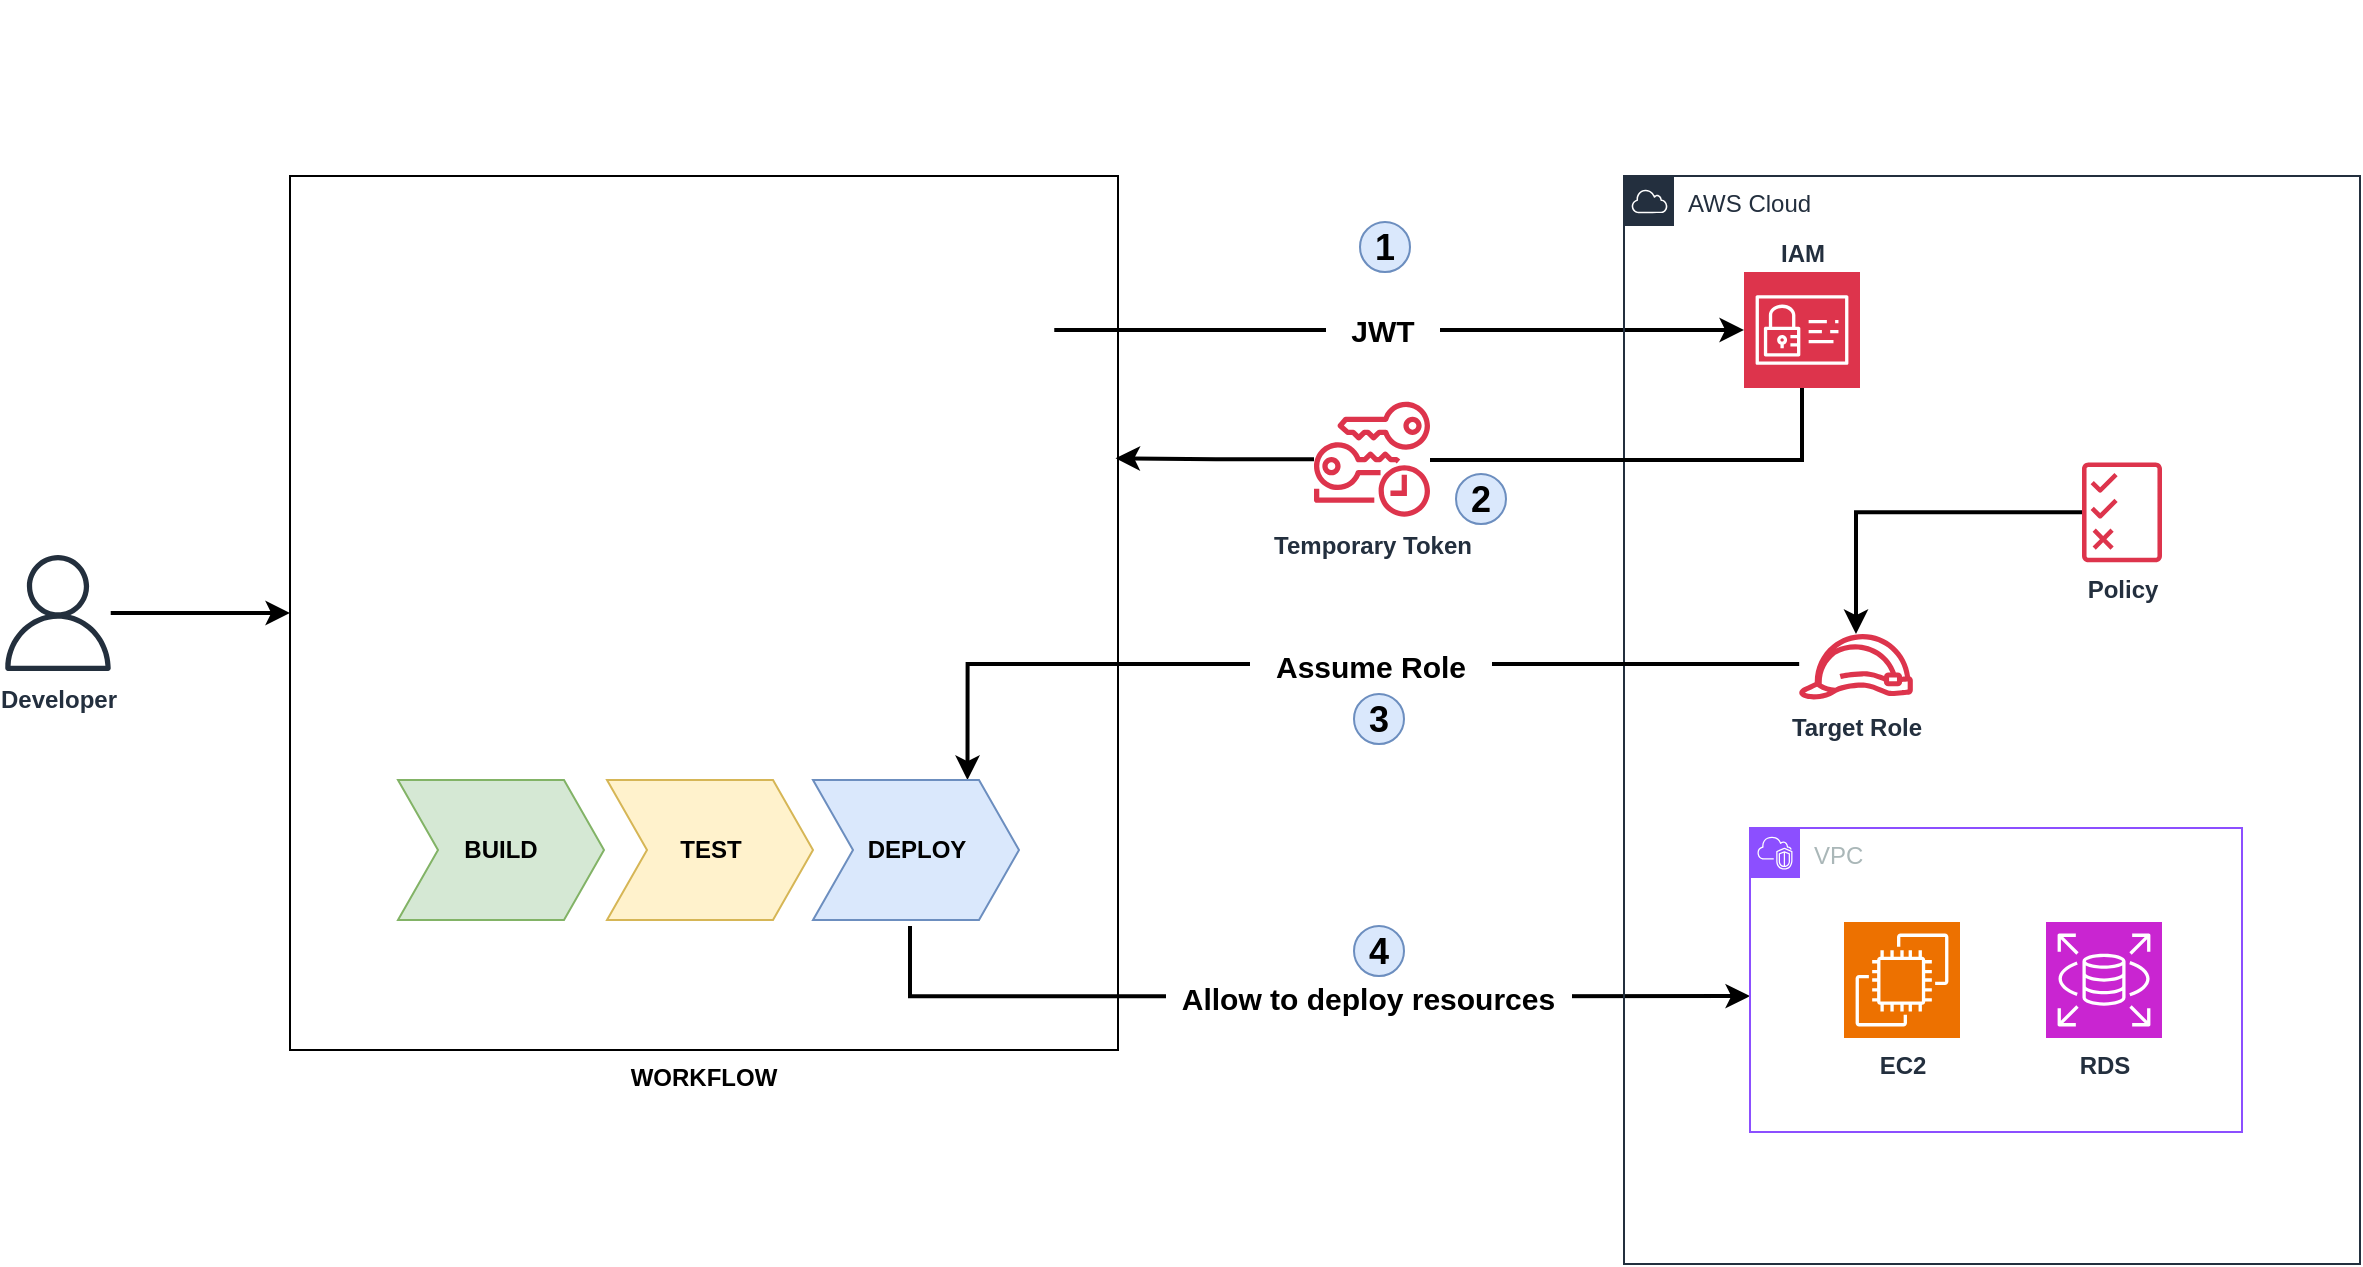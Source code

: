 <mxfile version="26.0.10">
  <diagram name="Page-1" id="mpW6AhN68Vn9ISKh322Q">
    <mxGraphModel dx="963" dy="830" grid="0" gridSize="10" guides="1" tooltips="1" connect="1" arrows="1" fold="1" page="0" pageScale="1" pageWidth="850" pageHeight="1100" math="0" shadow="0">
      <root>
        <mxCell id="0" />
        <mxCell id="1" parent="0" />
        <mxCell id="NJWP0eBdP3ZcLHclyF9u-3" value="WORKFLOW" style="whiteSpace=wrap;html=1;shadow=0;labelPosition=center;verticalLabelPosition=bottom;align=center;verticalAlign=top;fontStyle=1" vertex="1" parent="1">
          <mxGeometry x="620" y="246" width="414" height="437" as="geometry" />
        </mxCell>
        <mxCell id="NJWP0eBdP3ZcLHclyF9u-48" style="edgeStyle=orthogonalEdgeStyle;rounded=0;orthogonalLoop=1;jettySize=auto;html=1;entryX=0;entryY=0.5;entryDx=0;entryDy=0;strokeWidth=2;" edge="1" parent="1" source="NJWP0eBdP3ZcLHclyF9u-2" target="NJWP0eBdP3ZcLHclyF9u-3">
          <mxGeometry relative="1" as="geometry" />
        </mxCell>
        <mxCell id="NJWP0eBdP3ZcLHclyF9u-2" value="Developer" style="sketch=0;outlineConnect=0;fontColor=#232F3E;gradientColor=none;fillColor=#232F3D;strokeColor=none;dashed=0;verticalLabelPosition=bottom;verticalAlign=top;align=center;html=1;fontSize=12;fontStyle=1;aspect=fixed;pointerEvents=1;shape=mxgraph.aws4.user;" vertex="1" parent="1">
          <mxGeometry x="475" y="435.5" width="58" height="58" as="geometry" />
        </mxCell>
        <mxCell id="NJWP0eBdP3ZcLHclyF9u-27" style="edgeStyle=orthogonalEdgeStyle;rounded=0;orthogonalLoop=1;jettySize=auto;html=1;strokeWidth=2;" edge="1" parent="1">
          <mxGeometry relative="1" as="geometry">
            <mxPoint x="930" y="621" as="sourcePoint" />
            <mxPoint x="1350" y="656.053" as="targetPoint" />
            <Array as="points">
              <mxPoint x="930" y="656" />
            </Array>
          </mxGeometry>
        </mxCell>
        <mxCell id="NJWP0eBdP3ZcLHclyF9u-28" value="&amp;nbsp; Allow to deploy resources&amp;nbsp;&amp;nbsp;" style="edgeLabel;html=1;align=center;verticalAlign=middle;resizable=0;points=[];fontSize=15;spacingLeft=0;spacingRight=0;spacing=2;fontStyle=1" vertex="1" connectable="0" parent="NJWP0eBdP3ZcLHclyF9u-27">
          <mxGeometry x="0.028" y="-2" relative="1" as="geometry">
            <mxPoint x="30" y="-1" as="offset" />
          </mxGeometry>
        </mxCell>
        <mxCell id="NJWP0eBdP3ZcLHclyF9u-9" value="" style="shape=image;verticalLabelPosition=bottom;labelBackgroundColor=default;verticalAlign=top;aspect=fixed;imageAspect=0;image=https://seeklogo.com/images/G/gitlab-logo-8862C2F80F-seeklogo.com.png;clipPath=inset(38.67% 4.33% 39% 3.67%);" vertex="1" parent="1">
          <mxGeometry x="632" y="257" width="152.41" height="37" as="geometry" />
        </mxCell>
        <mxCell id="NJWP0eBdP3ZcLHclyF9u-42" style="edgeStyle=orthogonalEdgeStyle;rounded=0;orthogonalLoop=1;jettySize=auto;html=1;strokeWidth=2;" edge="1" parent="1" source="NJWP0eBdP3ZcLHclyF9u-10" target="NJWP0eBdP3ZcLHclyF9u-18">
          <mxGeometry relative="1" as="geometry" />
        </mxCell>
        <mxCell id="NJWP0eBdP3ZcLHclyF9u-47" value="&lt;b&gt;&lt;font style=&quot;font-size: 15px;&quot;&gt;&amp;nbsp; &amp;nbsp;JWT&amp;nbsp; &amp;nbsp;&lt;/font&gt;&lt;/b&gt;" style="edgeLabel;html=1;align=center;verticalAlign=middle;resizable=0;points=[];" vertex="1" connectable="0" parent="NJWP0eBdP3ZcLHclyF9u-42">
          <mxGeometry x="-0.053" relative="1" as="geometry">
            <mxPoint as="offset" />
          </mxGeometry>
        </mxCell>
        <mxCell id="NJWP0eBdP3ZcLHclyF9u-10" value="" style="shape=image;verticalLabelPosition=bottom;labelBackgroundColor=default;verticalAlign=top;aspect=fixed;imageAspect=0;image=https://www.loginradius.com/wp-content/uploads/2020/01/PNG_OpenID-e1672262626156.png;" vertex="1" parent="1">
          <mxGeometry x="870" y="298.5" width="132.13" height="49" as="geometry" />
        </mxCell>
        <mxCell id="NJWP0eBdP3ZcLHclyF9u-15" value="AWS Cloud" style="points=[[0,0],[0.25,0],[0.5,0],[0.75,0],[1,0],[1,0.25],[1,0.5],[1,0.75],[1,1],[0.75,1],[0.5,1],[0.25,1],[0,1],[0,0.75],[0,0.5],[0,0.25]];outlineConnect=0;gradientColor=none;html=1;whiteSpace=wrap;fontSize=12;fontStyle=0;container=0;pointerEvents=0;collapsible=0;recursiveResize=0;shape=mxgraph.aws4.group;grIcon=mxgraph.aws4.group_aws_cloud;strokeColor=#232F3E;fillColor=none;verticalAlign=top;align=left;spacingLeft=30;fontColor=#232F3E;dashed=0;" vertex="1" parent="1">
          <mxGeometry x="1287" y="246" width="368" height="544" as="geometry" />
        </mxCell>
        <mxCell id="NJWP0eBdP3ZcLHclyF9u-17" value="" style="shape=image;verticalLabelPosition=bottom;labelBackgroundColor=default;verticalAlign=top;aspect=fixed;imageAspect=0;image=https://img.icons8.com/color/200/amazon-web-services.png;clipPath=inset(20% 0% 14.5% 0%);" vertex="1" parent="1">
          <mxGeometry x="1561.87" y="158" width="93.13" height="61" as="geometry" />
        </mxCell>
        <mxCell id="NJWP0eBdP3ZcLHclyF9u-19" value="Temporary Token" style="sketch=0;outlineConnect=0;fontColor=#232F3E;gradientColor=none;fillColor=#DD344C;strokeColor=none;dashed=0;verticalLabelPosition=bottom;verticalAlign=top;align=center;html=1;fontSize=12;fontStyle=1;aspect=fixed;pointerEvents=1;shape=mxgraph.aws4.temporary_security_credential;" vertex="1" parent="1">
          <mxGeometry x="1132" y="358.25" width="58" height="58.75" as="geometry" />
        </mxCell>
        <mxCell id="NJWP0eBdP3ZcLHclyF9u-43" style="edgeStyle=orthogonalEdgeStyle;rounded=0;orthogonalLoop=1;jettySize=auto;html=1;fontStyle=1;strokeWidth=2;endArrow=none;startFill=0;" edge="1" parent="1" source="NJWP0eBdP3ZcLHclyF9u-18" target="NJWP0eBdP3ZcLHclyF9u-19">
          <mxGeometry relative="1" as="geometry">
            <Array as="points">
              <mxPoint x="1376" y="388" />
            </Array>
          </mxGeometry>
        </mxCell>
        <mxCell id="NJWP0eBdP3ZcLHclyF9u-18" value="IAM" style="sketch=0;points=[[0,0,0],[0.25,0,0],[0.5,0,0],[0.75,0,0],[1,0,0],[0,1,0],[0.25,1,0],[0.5,1,0],[0.75,1,0],[1,1,0],[0,0.25,0],[0,0.5,0],[0,0.75,0],[1,0.25,0],[1,0.5,0],[1,0.75,0]];outlineConnect=0;fontColor=#232F3E;fillColor=#DD344C;strokeColor=#ffffff;dashed=0;verticalLabelPosition=top;verticalAlign=bottom;align=center;html=1;fontSize=12;fontStyle=1;aspect=fixed;shape=mxgraph.aws4.resourceIcon;resIcon=mxgraph.aws4.identity_and_access_management;labelPosition=center;" vertex="1" parent="1">
          <mxGeometry x="1347" y="294" width="58" height="58" as="geometry" />
        </mxCell>
        <mxCell id="NJWP0eBdP3ZcLHclyF9u-32" style="edgeStyle=orthogonalEdgeStyle;rounded=0;orthogonalLoop=1;jettySize=auto;html=1;strokeWidth=2;" edge="1" parent="1" source="NJWP0eBdP3ZcLHclyF9u-20" target="NJWP0eBdP3ZcLHclyF9u-21">
          <mxGeometry relative="1" as="geometry" />
        </mxCell>
        <mxCell id="NJWP0eBdP3ZcLHclyF9u-20" value="Policy" style="sketch=0;outlineConnect=0;fontColor=#232F3E;gradientColor=none;fillColor=#DD344C;strokeColor=none;dashed=0;verticalLabelPosition=bottom;verticalAlign=top;align=center;html=1;fontSize=12;fontStyle=1;aspect=fixed;pointerEvents=1;shape=mxgraph.aws4.permissions;" vertex="1" parent="1">
          <mxGeometry x="1516" y="389" width="40" height="50.33" as="geometry" />
        </mxCell>
        <mxCell id="NJWP0eBdP3ZcLHclyF9u-33" style="edgeStyle=orthogonalEdgeStyle;rounded=0;orthogonalLoop=1;jettySize=auto;html=1;entryX=0.75;entryY=0;entryDx=0;entryDy=0;strokeWidth=2;" edge="1" parent="1" source="NJWP0eBdP3ZcLHclyF9u-21" target="NJWP0eBdP3ZcLHclyF9u-8">
          <mxGeometry relative="1" as="geometry">
            <Array as="points">
              <mxPoint x="1396" y="490" />
              <mxPoint x="959" y="490" />
            </Array>
          </mxGeometry>
        </mxCell>
        <mxCell id="NJWP0eBdP3ZcLHclyF9u-37" value="&lt;font&gt;&lt;b&gt;&amp;nbsp; &amp;nbsp;Assume Role&amp;nbsp; &amp;nbsp;&lt;/b&gt;&lt;/font&gt;" style="edgeLabel;html=1;align=center;verticalAlign=middle;resizable=0;points=[];fontSize=15;" vertex="1" connectable="0" parent="NJWP0eBdP3ZcLHclyF9u-33">
          <mxGeometry x="-0.048" relative="1" as="geometry">
            <mxPoint x="11" y="1" as="offset" />
          </mxGeometry>
        </mxCell>
        <mxCell id="NJWP0eBdP3ZcLHclyF9u-21" value="Target Role" style="sketch=0;outlineConnect=0;fontColor=#232F3E;gradientColor=none;fillColor=#DD344C;strokeColor=none;dashed=0;verticalLabelPosition=bottom;verticalAlign=top;align=center;html=1;fontSize=12;fontStyle=1;aspect=fixed;pointerEvents=1;shape=mxgraph.aws4.role;" vertex="1" parent="1">
          <mxGeometry x="1374" y="475" width="58" height="32.72" as="geometry" />
        </mxCell>
        <mxCell id="NJWP0eBdP3ZcLHclyF9u-23" value="VPC" style="points=[[0,0],[0.25,0],[0.5,0],[0.75,0],[1,0],[1,0.25],[1,0.5],[1,0.75],[1,1],[0.75,1],[0.5,1],[0.25,1],[0,1],[0,0.75],[0,0.5],[0,0.25]];outlineConnect=0;gradientColor=none;html=1;whiteSpace=wrap;fontSize=12;fontStyle=0;container=1;pointerEvents=0;collapsible=0;recursiveResize=0;shape=mxgraph.aws4.group;grIcon=mxgraph.aws4.group_vpc2;strokeColor=#8C4FFF;fillColor=none;verticalAlign=top;align=left;spacingLeft=30;fontColor=#AAB7B8;dashed=0;" vertex="1" parent="1">
          <mxGeometry x="1350" y="572" width="246" height="152" as="geometry" />
        </mxCell>
        <mxCell id="NJWP0eBdP3ZcLHclyF9u-24" value="EC2" style="sketch=0;points=[[0,0,0],[0.25,0,0],[0.5,0,0],[0.75,0,0],[1,0,0],[0,1,0],[0.25,1,0],[0.5,1,0],[0.75,1,0],[1,1,0],[0,0.25,0],[0,0.5,0],[0,0.75,0],[1,0.25,0],[1,0.5,0],[1,0.75,0]];outlineConnect=0;fontColor=#232F3E;fillColor=#ED7100;strokeColor=#ffffff;dashed=0;verticalLabelPosition=bottom;verticalAlign=top;align=center;html=1;fontSize=12;fontStyle=1;aspect=fixed;shape=mxgraph.aws4.resourceIcon;resIcon=mxgraph.aws4.ec2;" vertex="1" parent="NJWP0eBdP3ZcLHclyF9u-23">
          <mxGeometry x="47" y="47" width="58" height="58" as="geometry" />
        </mxCell>
        <mxCell id="NJWP0eBdP3ZcLHclyF9u-25" value="RDS" style="sketch=0;points=[[0,0,0],[0.25,0,0],[0.5,0,0],[0.75,0,0],[1,0,0],[0,1,0],[0.25,1,0],[0.5,1,0],[0.75,1,0],[1,1,0],[0,0.25,0],[0,0.5,0],[0,0.75,0],[1,0.25,0],[1,0.5,0],[1,0.75,0]];outlineConnect=0;fontColor=#232F3E;fillColor=#C925D1;strokeColor=#ffffff;dashed=0;verticalLabelPosition=bottom;verticalAlign=top;align=center;html=1;fontSize=12;fontStyle=1;aspect=fixed;shape=mxgraph.aws4.resourceIcon;resIcon=mxgraph.aws4.rds;" vertex="1" parent="NJWP0eBdP3ZcLHclyF9u-23">
          <mxGeometry x="148" y="47" width="58" height="58" as="geometry" />
        </mxCell>
        <mxCell id="NJWP0eBdP3ZcLHclyF9u-31" value="4" style="ellipse;whiteSpace=wrap;html=1;aspect=fixed;fontSize=18;labelBackgroundColor=none;fillColor=#dae8fc;strokeColor=#6c8ebf;fontStyle=1" vertex="1" parent="1">
          <mxGeometry x="1152" y="621" width="25" height="25" as="geometry" />
        </mxCell>
        <mxCell id="NJWP0eBdP3ZcLHclyF9u-36" value="3" style="ellipse;whiteSpace=wrap;html=1;aspect=fixed;fontSize=18;labelBackgroundColor=none;fillColor=#dae8fc;strokeColor=#6c8ebf;fontStyle=1" vertex="1" parent="1">
          <mxGeometry x="1152" y="505" width="25" height="25" as="geometry" />
        </mxCell>
        <mxCell id="NJWP0eBdP3ZcLHclyF9u-38" value="" style="group" vertex="1" connectable="0" parent="1">
          <mxGeometry x="674" y="518.001" width="310.5" height="99.999" as="geometry" />
        </mxCell>
        <mxCell id="NJWP0eBdP3ZcLHclyF9u-4" value="&lt;b&gt;BUILD&lt;/b&gt;" style="shape=step;perimeter=stepPerimeter;whiteSpace=wrap;html=1;fixedSize=1;labelBackgroundColor=none;fillColor=#d5e8d4;strokeColor=#82b366;" vertex="1" parent="NJWP0eBdP3ZcLHclyF9u-38">
          <mxGeometry y="29.999" width="103" height="70" as="geometry" />
        </mxCell>
        <mxCell id="NJWP0eBdP3ZcLHclyF9u-7" value="&lt;b&gt;TEST&lt;/b&gt;" style="shape=step;perimeter=stepPerimeter;whiteSpace=wrap;html=1;fixedSize=1;labelBackgroundColor=none;fillColor=#fff2cc;strokeColor=#d6b656;" vertex="1" parent="NJWP0eBdP3ZcLHclyF9u-38">
          <mxGeometry x="104.5" y="29.999" width="103" height="70" as="geometry" />
        </mxCell>
        <mxCell id="NJWP0eBdP3ZcLHclyF9u-8" value="&lt;b&gt;DEPLOY&lt;/b&gt;" style="shape=step;perimeter=stepPerimeter;whiteSpace=wrap;html=1;fixedSize=1;labelBackgroundColor=none;fillColor=#dae8fc;strokeColor=#6c8ebf;" vertex="1" parent="NJWP0eBdP3ZcLHclyF9u-38">
          <mxGeometry x="207.5" y="29.999" width="103" height="70" as="geometry" />
        </mxCell>
        <mxCell id="NJWP0eBdP3ZcLHclyF9u-12" value="" style="shape=image;verticalLabelPosition=bottom;labelBackgroundColor=default;verticalAlign=top;aspect=fixed;imageAspect=0;image=https://cdn-icons-png.freepik.com/512/5610/5610944.png;" vertex="1" parent="NJWP0eBdP3ZcLHclyF9u-38">
          <mxGeometry x="39.503" width="24" height="24" as="geometry" />
        </mxCell>
        <mxCell id="NJWP0eBdP3ZcLHclyF9u-13" value="" style="shape=image;verticalLabelPosition=bottom;labelBackgroundColor=default;verticalAlign=top;aspect=fixed;imageAspect=0;image=https://cdn-icons-png.freepik.com/512/5610/5610944.png;" vertex="1" parent="NJWP0eBdP3ZcLHclyF9u-38">
          <mxGeometry x="144.003" width="24" height="24" as="geometry" />
        </mxCell>
        <mxCell id="NJWP0eBdP3ZcLHclyF9u-14" value="" style="shape=image;verticalLabelPosition=bottom;labelBackgroundColor=default;verticalAlign=top;aspect=fixed;imageAspect=0;image=https://cdn-icons-png.freepik.com/512/5610/5610944.png;" vertex="1" parent="NJWP0eBdP3ZcLHclyF9u-38">
          <mxGeometry x="247.003" width="24" height="24" as="geometry" />
        </mxCell>
        <mxCell id="NJWP0eBdP3ZcLHclyF9u-44" style="edgeStyle=orthogonalEdgeStyle;rounded=0;orthogonalLoop=1;jettySize=auto;html=1;entryX=0.997;entryY=0.323;entryDx=0;entryDy=0;entryPerimeter=0;strokeWidth=2;" edge="1" parent="1" source="NJWP0eBdP3ZcLHclyF9u-19" target="NJWP0eBdP3ZcLHclyF9u-3">
          <mxGeometry relative="1" as="geometry" />
        </mxCell>
        <mxCell id="NJWP0eBdP3ZcLHclyF9u-45" value="2" style="ellipse;whiteSpace=wrap;html=1;aspect=fixed;fontSize=18;labelBackgroundColor=none;fillColor=#dae8fc;strokeColor=#6c8ebf;fontStyle=1" vertex="1" parent="1">
          <mxGeometry x="1203" y="395" width="25" height="25" as="geometry" />
        </mxCell>
        <mxCell id="NJWP0eBdP3ZcLHclyF9u-46" value="1" style="ellipse;whiteSpace=wrap;html=1;aspect=fixed;fontSize=18;labelBackgroundColor=none;fillColor=#dae8fc;strokeColor=#6c8ebf;fontStyle=1" vertex="1" parent="1">
          <mxGeometry x="1155" y="269" width="25" height="25" as="geometry" />
        </mxCell>
      </root>
    </mxGraphModel>
  </diagram>
</mxfile>
